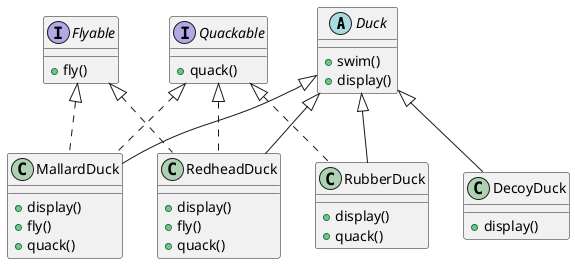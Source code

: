 @startuml

abstract class Duck{
  +swim()
  +display()
}

interface Flyable{
  +fly()
}

interface Quackable{
  +quack()
}


class MallardDuck extends Duck implements Flyable, Quackable {
  +display()
  +fly()
  +quack()
}

class RedheadDuck extends Duck implements Flyable, Quackable {
  +display()
  +fly()
  +quack()
}

class RubberDuck extends Duck implements Quackable {
  +display()
  +quack()
}

class DecoyDuck extends Duck{
  +display()
}

@enduml